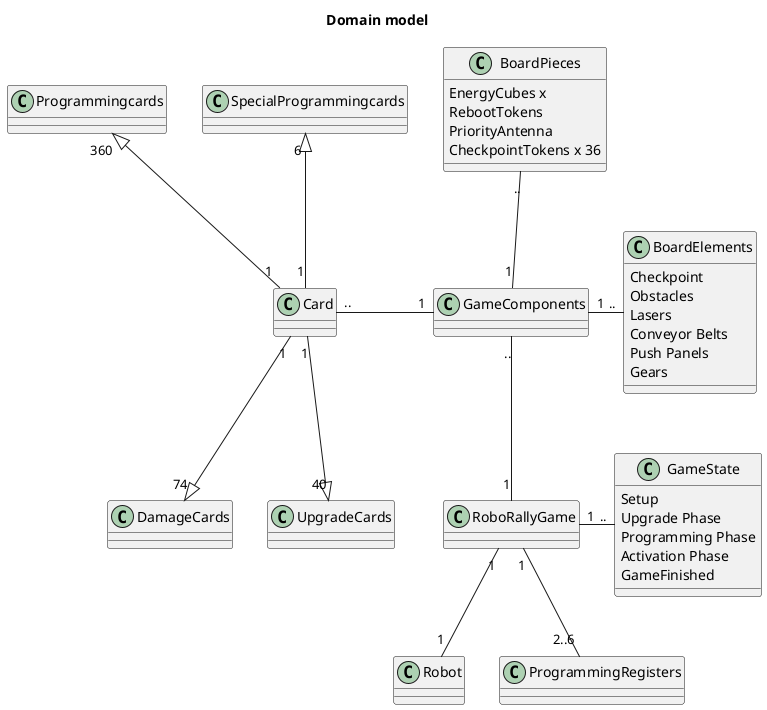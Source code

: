 @startuml
title Domain model
class RoboRallyGame {

}


class GameState {
Setup
Upgrade Phase
Programming Phase
Activation Phase
GameFinished
}


class Robot {

}


class GameComponents {
 }

 class Card {

 }

 class BoardPieces {
 EnergyCubes x
 RebootTokens
 PriorityAntenna
 CheckpointTokens x 36
 }

 class BoardElements {
 Checkpoint
 Obstacles
 Lasers
 Conveyor Belts
 Push Panels
 Gears
 }

GameComponents "1" -right- ".." BoardElements
GameComponents "1" -up- ".." BoardPieces
GameComponents "1" -left- ".." Card
Card "1" -down-|> "74" DamageCards
Card "1" -up-|> "6 " SpecialProgrammingcards
Card "1" -up-|> "360 "Programmingcards
Card "1" -down-|> "40" UpgradeCards
RoboRallyGame "1" -right- ".." GameState
RoboRallyGame "1" -up- ".." GameComponents
RoboRallyGame "1"-down-"1" Robot

RoboRallyGame "1"--"2..6" ProgrammingRegisters





@enduml
